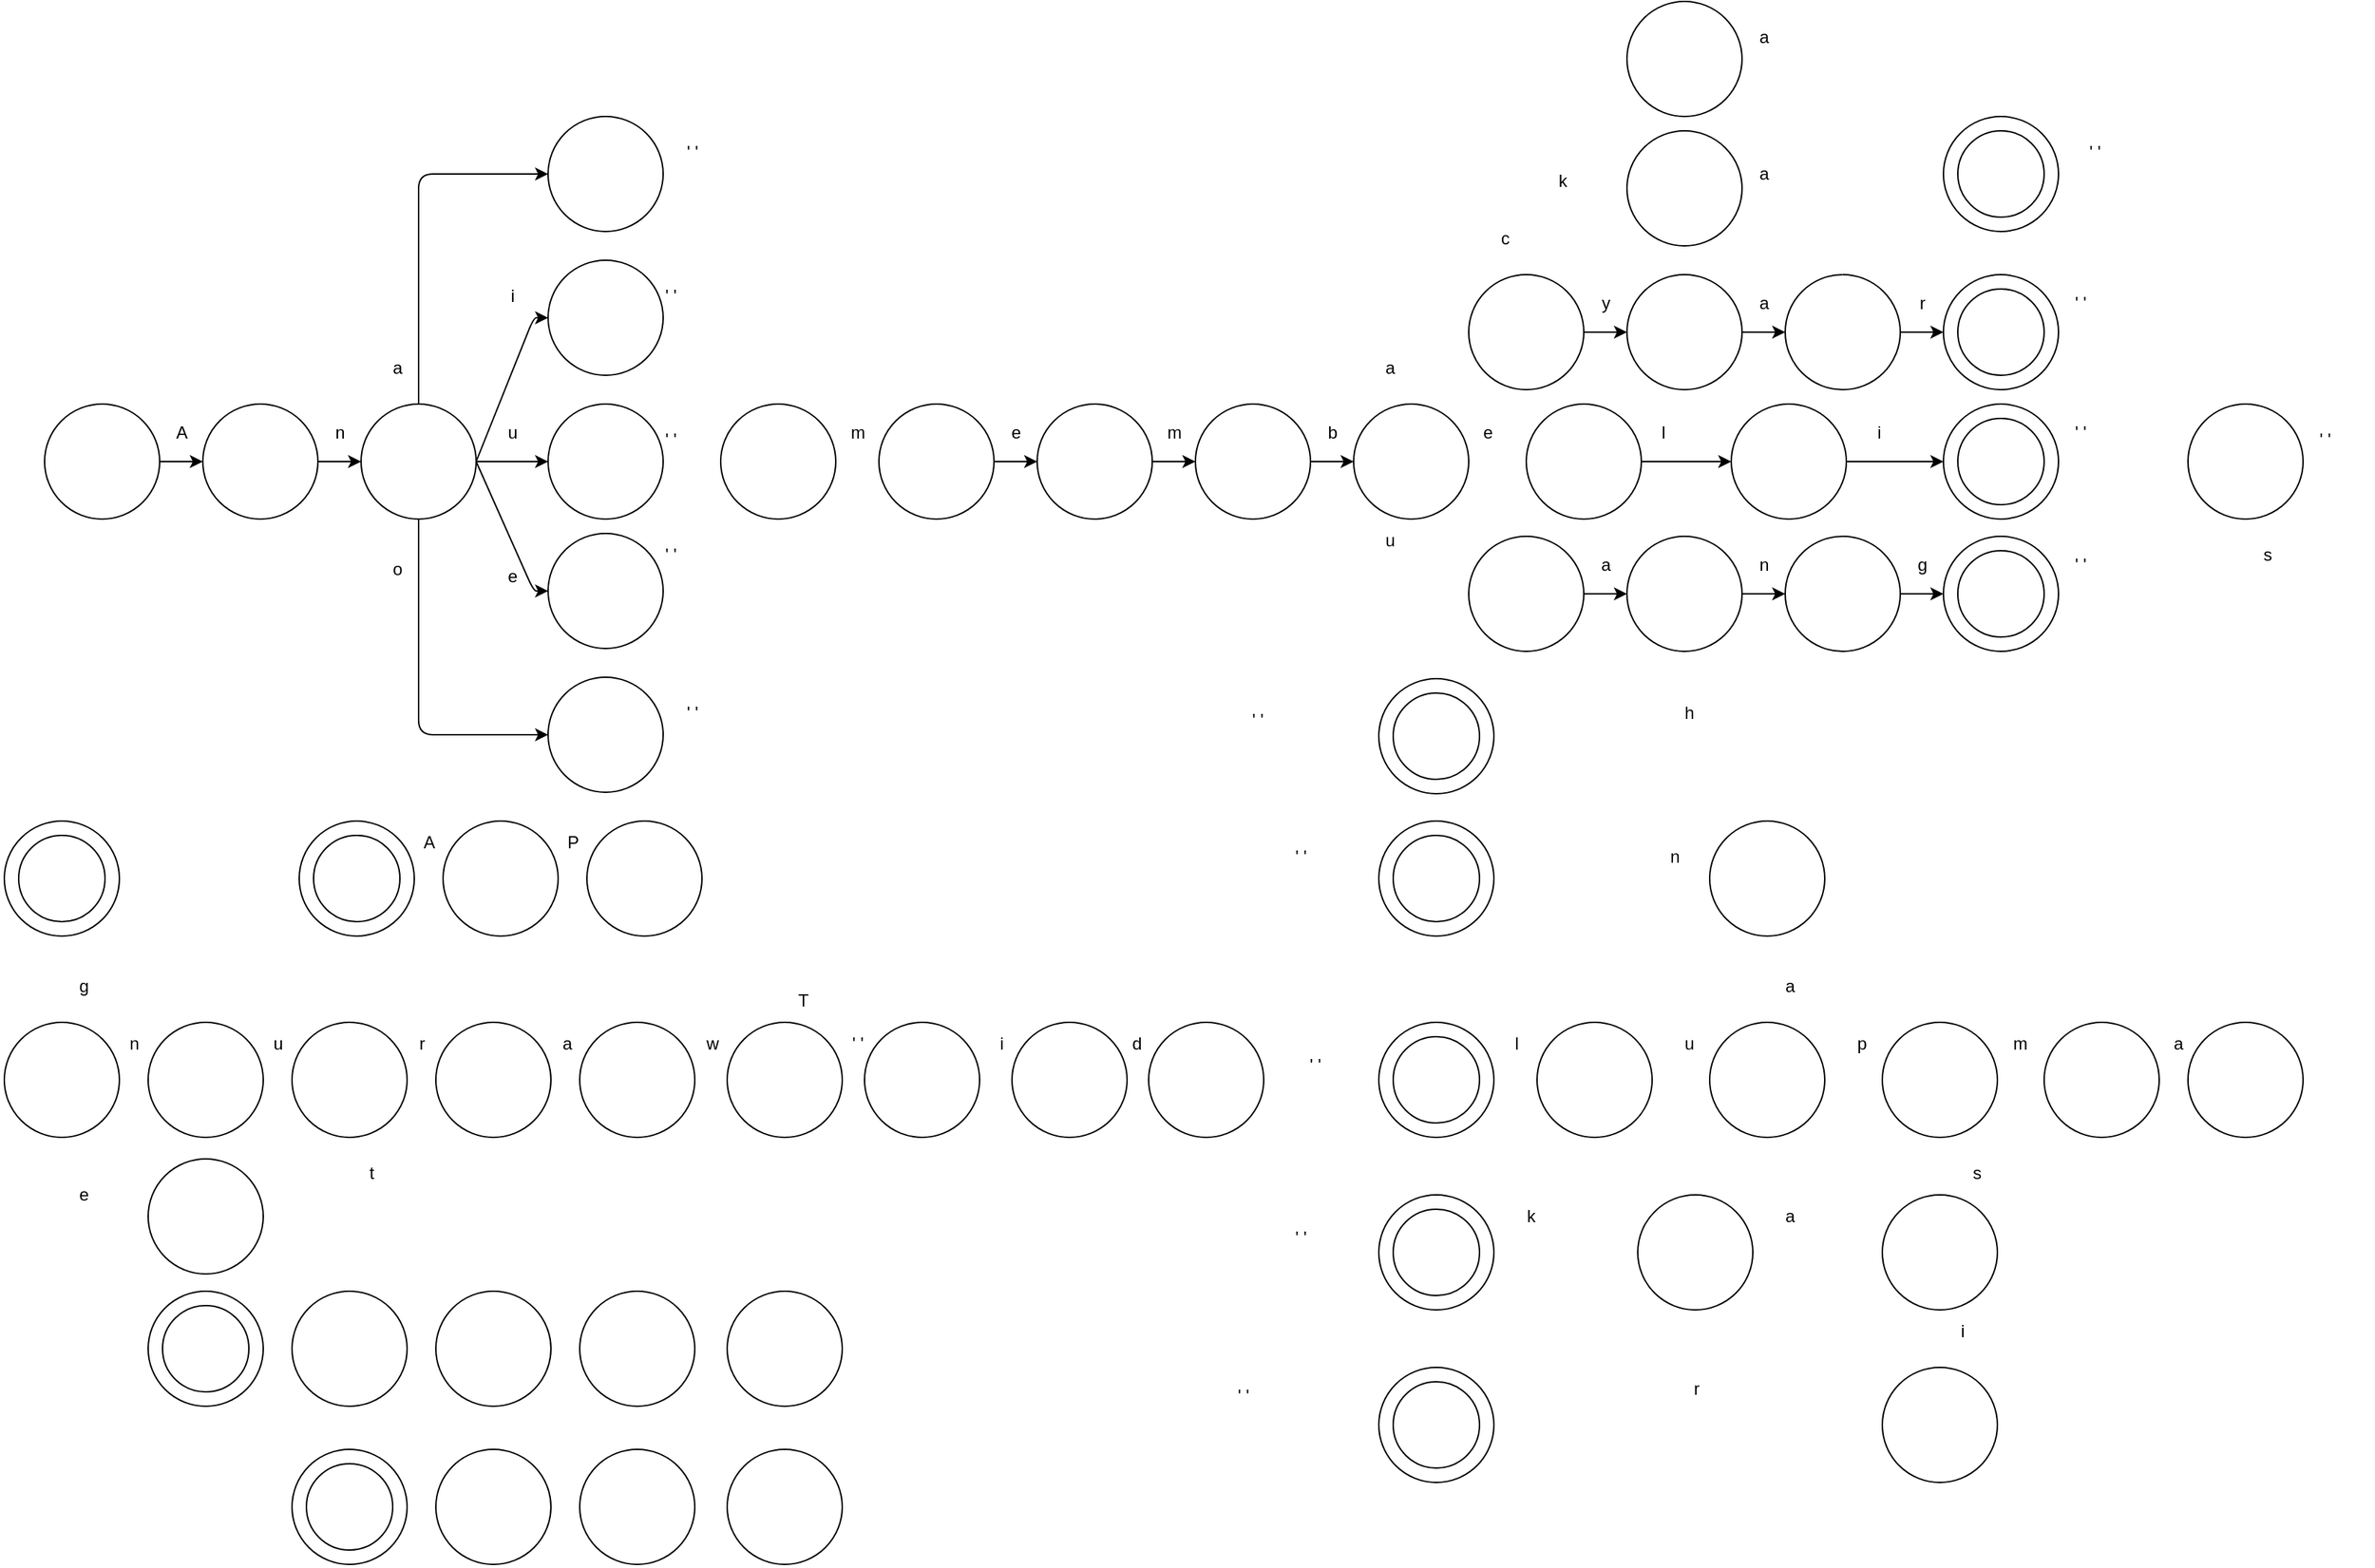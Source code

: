 <mxfile>
    <diagram id="70gw5im8ULSkcn6uKeUJ" name="Page-1">
        <mxGraphModel dx="1738" dy="1232" grid="1" gridSize="10" guides="1" tooltips="1" connect="1" arrows="1" fold="1" page="1" pageScale="1" pageWidth="850" pageHeight="1100" math="0" shadow="0">
            <root>
                <mxCell id="0"/>
                <mxCell id="1" parent="0"/>
                <mxCell id="7" style="edgeStyle=none;html=1;exitX=1;exitY=0.5;exitDx=0;exitDy=0;entryX=0;entryY=0.5;entryDx=0;entryDy=0;" parent="1" source="2" target="4" edge="1">
                    <mxGeometry relative="1" as="geometry"/>
                </mxCell>
                <mxCell id="2" value="" style="ellipse;whiteSpace=wrap;html=1;" parent="1" vertex="1">
                    <mxGeometry x="50" y="284" width="80" height="80" as="geometry"/>
                </mxCell>
                <mxCell id="8" style="edgeStyle=none;html=1;exitX=1;exitY=0.5;exitDx=0;exitDy=0;entryX=0;entryY=0.5;entryDx=0;entryDy=0;" parent="1" source="4" target="5" edge="1">
                    <mxGeometry relative="1" as="geometry"/>
                </mxCell>
                <mxCell id="4" value="" style="ellipse;whiteSpace=wrap;html=1;" parent="1" vertex="1">
                    <mxGeometry x="160" y="284" width="80" height="80" as="geometry"/>
                </mxCell>
                <mxCell id="9" style="edgeStyle=none;html=1;exitX=0.5;exitY=1;exitDx=0;exitDy=0;entryX=0;entryY=0.5;entryDx=0;entryDy=0;" parent="1" source="5" target="6" edge="1">
                    <mxGeometry relative="1" as="geometry">
                        <Array as="points">
                            <mxPoint x="310" y="514"/>
                        </Array>
                    </mxGeometry>
                </mxCell>
                <mxCell id="56" style="edgeStyle=none;html=1;exitX=1;exitY=0.5;exitDx=0;exitDy=0;entryX=0;entryY=0.5;entryDx=0;entryDy=0;" parent="1" source="5" target="50" edge="1">
                    <mxGeometry relative="1" as="geometry">
                        <Array as="points">
                            <mxPoint x="390" y="414"/>
                        </Array>
                    </mxGeometry>
                </mxCell>
                <mxCell id="60" style="edgeStyle=none;html=1;exitX=1;exitY=0.5;exitDx=0;exitDy=0;entryX=0;entryY=0.5;entryDx=0;entryDy=0;" parent="1" source="5" target="58" edge="1">
                    <mxGeometry relative="1" as="geometry"/>
                </mxCell>
                <mxCell id="61" style="edgeStyle=none;html=1;exitX=1;exitY=0.5;exitDx=0;exitDy=0;entryX=0;entryY=0.5;entryDx=0;entryDy=0;" parent="1" source="5" target="52" edge="1">
                    <mxGeometry relative="1" as="geometry">
                        <Array as="points">
                            <mxPoint x="390" y="224"/>
                        </Array>
                    </mxGeometry>
                </mxCell>
                <mxCell id="62" style="edgeStyle=none;html=1;exitX=0.5;exitY=0;exitDx=0;exitDy=0;entryX=0;entryY=0.5;entryDx=0;entryDy=0;" parent="1" source="5" target="54" edge="1">
                    <mxGeometry relative="1" as="geometry">
                        <Array as="points">
                            <mxPoint x="310" y="124"/>
                        </Array>
                    </mxGeometry>
                </mxCell>
                <mxCell id="5" value="" style="ellipse;whiteSpace=wrap;html=1;" parent="1" vertex="1">
                    <mxGeometry x="270" y="284" width="80" height="80" as="geometry"/>
                </mxCell>
                <mxCell id="78" style="edgeStyle=none;html=1;exitX=1;exitY=0.5;exitDx=0;exitDy=0;entryX=0.5;entryY=1;entryDx=0;entryDy=0;strokeColor=#FFFFFF;fillColor=#FFFFFF;" parent="1" source="6" target="71" edge="1">
                    <mxGeometry relative="1" as="geometry">
                        <Array as="points">
                            <mxPoint x="560" y="514"/>
                        </Array>
                    </mxGeometry>
                </mxCell>
                <mxCell id="6" value="" style="ellipse;whiteSpace=wrap;html=1;" parent="1" vertex="1">
                    <mxGeometry x="400" y="474" width="80" height="80" as="geometry"/>
                </mxCell>
                <mxCell id="10" value="A" style="text;html=1;align=center;verticalAlign=middle;resizable=0;points=[];autosize=1;strokeColor=none;fillColor=none;" parent="1" vertex="1">
                    <mxGeometry x="130" y="289" width="30" height="30" as="geometry"/>
                </mxCell>
                <mxCell id="11" value="n" style="text;html=1;align=center;verticalAlign=middle;resizable=0;points=[];autosize=1;strokeColor=none;fillColor=none;" parent="1" vertex="1">
                    <mxGeometry x="240" y="289" width="30" height="30" as="geometry"/>
                </mxCell>
                <mxCell id="12" value="o" style="text;html=1;align=center;verticalAlign=middle;resizable=0;points=[];autosize=1;strokeColor=none;fillColor=none;" parent="1" vertex="1">
                    <mxGeometry x="280" y="384" width="30" height="30" as="geometry"/>
                </mxCell>
                <mxCell id="77" style="edgeStyle=none;html=1;exitX=1;exitY=0.5;exitDx=0;exitDy=0;strokeColor=#FFFFFF;fillColor=#FFFFFF;entryX=0;entryY=0.5;entryDx=0;entryDy=0;" parent="1" source="50" target="71" edge="1">
                    <mxGeometry relative="1" as="geometry">
                        <mxPoint x="560" y="324" as="targetPoint"/>
                        <Array as="points">
                            <mxPoint x="510" y="414"/>
                        </Array>
                    </mxGeometry>
                </mxCell>
                <mxCell id="50" value="" style="ellipse;whiteSpace=wrap;html=1;" parent="1" vertex="1">
                    <mxGeometry x="400" y="374" width="80" height="80" as="geometry"/>
                </mxCell>
                <mxCell id="51" value="e" style="text;html=1;align=center;verticalAlign=middle;resizable=0;points=[];autosize=1;strokeColor=none;fillColor=none;" parent="1" vertex="1">
                    <mxGeometry x="360" y="389" width="30" height="30" as="geometry"/>
                </mxCell>
                <mxCell id="75" style="edgeStyle=none;html=1;exitX=1;exitY=0.5;exitDx=0;exitDy=0;entryX=0;entryY=0.5;entryDx=0;entryDy=0;strokeColor=#FFFFFF;fillColor=#FFFFFF;" parent="1" source="52" target="71" edge="1">
                    <mxGeometry relative="1" as="geometry">
                        <Array as="points">
                            <mxPoint x="500" y="224"/>
                        </Array>
                    </mxGeometry>
                </mxCell>
                <mxCell id="52" value="" style="ellipse;whiteSpace=wrap;html=1;" parent="1" vertex="1">
                    <mxGeometry x="400" y="184" width="80" height="80" as="geometry"/>
                </mxCell>
                <mxCell id="53" value="i" style="text;html=1;align=center;verticalAlign=middle;resizable=0;points=[];autosize=1;strokeColor=none;fillColor=none;" parent="1" vertex="1">
                    <mxGeometry x="360" y="194" width="30" height="30" as="geometry"/>
                </mxCell>
                <mxCell id="72" style="edgeStyle=none;html=1;exitX=1;exitY=0.5;exitDx=0;exitDy=0;strokeColor=#FFFFFF;fillColor=#f5f5f5;entryX=0.5;entryY=0;entryDx=0;entryDy=0;" parent="1" source="54" target="71" edge="1">
                    <mxGeometry relative="1" as="geometry">
                        <mxPoint x="550" y="304" as="targetPoint"/>
                        <Array as="points">
                            <mxPoint x="560" y="124"/>
                        </Array>
                    </mxGeometry>
                </mxCell>
                <mxCell id="54" value="" style="ellipse;whiteSpace=wrap;html=1;" parent="1" vertex="1">
                    <mxGeometry x="400" y="84" width="80" height="80" as="geometry"/>
                </mxCell>
                <mxCell id="55" value="a" style="text;html=1;align=center;verticalAlign=middle;resizable=0;points=[];autosize=1;strokeColor=none;fillColor=none;" parent="1" vertex="1">
                    <mxGeometry x="280" y="244" width="30" height="30" as="geometry"/>
                </mxCell>
                <mxCell id="76" style="edgeStyle=none;html=1;exitX=1;exitY=0.5;exitDx=0;exitDy=0;strokeColor=#FFFFFF;fillColor=#FFFFFF;entryX=0;entryY=0.5;entryDx=0;entryDy=0;" parent="1" source="58" target="71" edge="1">
                    <mxGeometry relative="1" as="geometry">
                        <mxPoint x="560" y="324" as="targetPoint"/>
                    </mxGeometry>
                </mxCell>
                <mxCell id="58" value="" style="ellipse;whiteSpace=wrap;html=1;" parent="1" vertex="1">
                    <mxGeometry x="400" y="284" width="80" height="80" as="geometry"/>
                </mxCell>
                <mxCell id="59" value="u" style="text;html=1;align=center;verticalAlign=middle;resizable=0;points=[];autosize=1;strokeColor=none;fillColor=none;" parent="1" vertex="1">
                    <mxGeometry x="360" y="289" width="30" height="30" as="geometry"/>
                </mxCell>
                <mxCell id="70" value="" style="edgeStyle=none;orthogonalLoop=1;jettySize=auto;html=1;shape=flexArrow;rounded=1;startSize=8;endSize=8;fillColor=#FFFFFF;strokeColor=#fffffffffff;" parent="1" edge="1">
                    <mxGeometry width="100" relative="1" as="geometry">
                        <mxPoint x="20" y="324" as="sourcePoint"/>
                        <mxPoint x="50" y="323.5" as="targetPoint"/>
                        <Array as="points"/>
                    </mxGeometry>
                </mxCell>
                <mxCell id="96" style="edgeStyle=none;html=1;exitX=1;exitY=0.5;exitDx=0;exitDy=0;entryX=0;entryY=0.5;entryDx=0;entryDy=0;strokeColor=#FFFFFF;fontColor=#FFFFFF;fillColor=#FFFFFF;" parent="1" source="71" target="88" edge="1">
                    <mxGeometry relative="1" as="geometry"/>
                </mxCell>
                <mxCell id="71" value="" style="ellipse;whiteSpace=wrap;html=1;" parent="1" vertex="1">
                    <mxGeometry x="520" y="284" width="80" height="80" as="geometry"/>
                </mxCell>
                <mxCell id="79" value="' '" style="text;html=1;align=center;verticalAlign=middle;resizable=0;points=[];autosize=1;strokeColor=none;fillColor=none;" parent="1" vertex="1">
                    <mxGeometry x="470" y="194" width="30" height="30" as="geometry"/>
                </mxCell>
                <mxCell id="81" value="' '" style="text;html=1;align=center;verticalAlign=middle;resizable=0;points=[];autosize=1;strokeColor=none;fillColor=none;" parent="1" vertex="1">
                    <mxGeometry x="485" y="94" width="30" height="30" as="geometry"/>
                </mxCell>
                <mxCell id="82" value="' '" style="text;html=1;align=center;verticalAlign=middle;resizable=0;points=[];autosize=1;strokeColor=none;fillColor=none;" parent="1" vertex="1">
                    <mxGeometry x="470" y="294" width="30" height="30" as="geometry"/>
                </mxCell>
                <mxCell id="83" value="' '" style="text;html=1;align=center;verticalAlign=middle;resizable=0;points=[];autosize=1;strokeColor=none;fillColor=none;" parent="1" vertex="1">
                    <mxGeometry x="470" y="374" width="30" height="30" as="geometry"/>
                </mxCell>
                <mxCell id="84" value="' '" style="text;html=1;align=center;verticalAlign=middle;resizable=0;points=[];autosize=1;strokeColor=none;fillColor=none;" parent="1" vertex="1">
                    <mxGeometry x="485" y="484" width="30" height="30" as="geometry"/>
                </mxCell>
                <mxCell id="87" style="edgeStyle=none;html=1;exitX=1;exitY=0.5;exitDx=0;exitDy=0;entryX=0;entryY=0.5;entryDx=0;entryDy=0;" parent="1" source="88" target="90" edge="1">
                    <mxGeometry relative="1" as="geometry"/>
                </mxCell>
                <mxCell id="88" value="" style="ellipse;whiteSpace=wrap;html=1;" parent="1" vertex="1">
                    <mxGeometry x="630" y="284" width="80" height="80" as="geometry"/>
                </mxCell>
                <mxCell id="89" style="edgeStyle=none;html=1;exitX=1;exitY=0.5;exitDx=0;exitDy=0;entryX=0;entryY=0.5;entryDx=0;entryDy=0;" parent="1" source="90" target="92" edge="1">
                    <mxGeometry relative="1" as="geometry"/>
                </mxCell>
                <mxCell id="90" value="" style="ellipse;whiteSpace=wrap;html=1;" parent="1" vertex="1">
                    <mxGeometry x="740" y="284" width="80" height="80" as="geometry"/>
                </mxCell>
                <mxCell id="91" style="edgeStyle=none;html=1;exitX=1;exitY=0.5;exitDx=0;exitDy=0;entryX=0;entryY=0.5;entryDx=0;entryDy=0;" parent="1" source="92" target="98" edge="1">
                    <mxGeometry relative="1" as="geometry">
                        <mxPoint x="1060.0" y="324" as="targetPoint"/>
                    </mxGeometry>
                </mxCell>
                <mxCell id="92" value="" style="ellipse;whiteSpace=wrap;html=1;" parent="1" vertex="1">
                    <mxGeometry x="850" y="284" width="80" height="80" as="geometry"/>
                </mxCell>
                <mxCell id="93" value="m" style="text;html=1;align=center;verticalAlign=middle;resizable=0;points=[];autosize=1;strokeColor=none;fillColor=none;" parent="1" vertex="1">
                    <mxGeometry x="600" y="289" width="30" height="30" as="geometry"/>
                </mxCell>
                <mxCell id="94" value="m" style="text;html=1;align=center;verticalAlign=middle;resizable=0;points=[];autosize=1;strokeColor=none;fillColor=none;" parent="1" vertex="1">
                    <mxGeometry x="820" y="289" width="30" height="30" as="geometry"/>
                </mxCell>
                <mxCell id="95" value="b" style="text;html=1;align=center;verticalAlign=middle;resizable=0;points=[];autosize=1;strokeColor=none;fillColor=none;" parent="1" vertex="1">
                    <mxGeometry x="930" y="289" width="30" height="30" as="geometry"/>
                </mxCell>
                <mxCell id="97" value="e" style="text;html=1;align=center;verticalAlign=middle;resizable=0;points=[];autosize=1;strokeColor=none;fillColor=none;" parent="1" vertex="1">
                    <mxGeometry x="710" y="289" width="30" height="30" as="geometry"/>
                </mxCell>
                <mxCell id="129" style="edgeStyle=none;html=1;exitX=1;exitY=0.5;exitDx=0;exitDy=0;entryX=0;entryY=0.5;entryDx=0;entryDy=0;strokeColor=#FFFFFF;fontColor=#FFFFFF;fillColor=#FFFFFF;" parent="1" source="98" target="110" edge="1">
                    <mxGeometry relative="1" as="geometry"/>
                </mxCell>
                <mxCell id="131" style="edgeStyle=none;html=1;exitX=0.5;exitY=0;exitDx=0;exitDy=0;entryX=0;entryY=0.5;entryDx=0;entryDy=0;strokeColor=#FFFFFF;fontColor=#FFFFFF;fillColor=#FFFFFF;" parent="1" source="98" target="100" edge="1">
                    <mxGeometry relative="1" as="geometry">
                        <Array as="points">
                            <mxPoint x="1000" y="234"/>
                        </Array>
                    </mxGeometry>
                </mxCell>
                <mxCell id="141" style="edgeStyle=none;html=1;exitX=0.5;exitY=1;exitDx=0;exitDy=0;entryX=0;entryY=0.5;entryDx=0;entryDy=0;strokeColor=#FFFFFF;fontColor=#FFFFFF;fillColor=#FFFFFF;" parent="1" source="98" target="120" edge="1">
                    <mxGeometry relative="1" as="geometry">
                        <Array as="points">
                            <mxPoint x="1000" y="416"/>
                        </Array>
                    </mxGeometry>
                </mxCell>
                <mxCell id="98" value="" style="ellipse;whiteSpace=wrap;html=1;" parent="1" vertex="1">
                    <mxGeometry x="960" y="284" width="80" height="80" as="geometry"/>
                </mxCell>
                <mxCell id="99" style="edgeStyle=none;html=1;exitX=1;exitY=0.5;exitDx=0;exitDy=0;entryX=0;entryY=0.5;entryDx=0;entryDy=0;" parent="1" source="100" target="102" edge="1">
                    <mxGeometry relative="1" as="geometry"/>
                </mxCell>
                <mxCell id="136" style="edgeStyle=none;html=1;exitX=0.5;exitY=0;exitDx=0;exitDy=0;entryX=0;entryY=0.5;entryDx=0;entryDy=0;strokeColor=#FFFFFF;fontColor=#FFFFFF;fillColor=#FFFFFF;" parent="1" source="100" target="135" edge="1">
                    <mxGeometry relative="1" as="geometry">
                        <Array as="points">
                            <mxPoint x="1100" y="144"/>
                        </Array>
                    </mxGeometry>
                </mxCell>
                <mxCell id="144" style="edgeStyle=none;html=1;exitX=0.5;exitY=0;exitDx=0;exitDy=0;entryX=0;entryY=0.5;entryDx=0;entryDy=0;strokeColor=#FFFFFF;fontColor=#FFFFFF;fillColor=#FFFFFF;" parent="1" source="100" target="143" edge="1">
                    <mxGeometry relative="1" as="geometry">
                        <Array as="points">
                            <mxPoint x="1080" y="44"/>
                        </Array>
                    </mxGeometry>
                </mxCell>
                <mxCell id="100" value="" style="ellipse;whiteSpace=wrap;html=1;" parent="1" vertex="1">
                    <mxGeometry x="1040" y="194" width="80" height="80" as="geometry"/>
                </mxCell>
                <mxCell id="101" style="edgeStyle=none;html=1;exitX=1;exitY=0.5;exitDx=0;exitDy=0;entryX=0;entryY=0.5;entryDx=0;entryDy=0;" parent="1" source="102" target="104" edge="1">
                    <mxGeometry relative="1" as="geometry"/>
                </mxCell>
                <mxCell id="102" value="" style="ellipse;whiteSpace=wrap;html=1;" parent="1" vertex="1">
                    <mxGeometry x="1150" y="194" width="80" height="80" as="geometry"/>
                </mxCell>
                <mxCell id="103" style="edgeStyle=none;html=1;exitX=1;exitY=0.5;exitDx=0;exitDy=0;entryX=0;entryY=0.5;entryDx=0;entryDy=0;" parent="1" source="104" target="108" edge="1">
                    <mxGeometry relative="1" as="geometry">
                        <mxPoint x="1430.0" y="234" as="targetPoint"/>
                    </mxGeometry>
                </mxCell>
                <mxCell id="104" value="" style="ellipse;whiteSpace=wrap;html=1;" parent="1" vertex="1">
                    <mxGeometry x="1260" y="194" width="80" height="80" as="geometry"/>
                </mxCell>
                <mxCell id="105" value="a" style="text;html=1;align=center;verticalAlign=middle;resizable=0;points=[];autosize=1;strokeColor=none;fillColor=none;" parent="1" vertex="1">
                    <mxGeometry x="1230" y="199" width="30" height="30" as="geometry"/>
                </mxCell>
                <mxCell id="106" value="r" style="text;html=1;align=center;verticalAlign=middle;resizable=0;points=[];autosize=1;strokeColor=none;fillColor=none;" parent="1" vertex="1">
                    <mxGeometry x="1340" y="199" width="30" height="30" as="geometry"/>
                </mxCell>
                <mxCell id="107" value="y" style="text;html=1;align=center;verticalAlign=middle;resizable=0;points=[];autosize=1;strokeColor=none;fillColor=none;" parent="1" vertex="1">
                    <mxGeometry x="1120" y="199" width="30" height="30" as="geometry"/>
                </mxCell>
                <mxCell id="151" style="edgeStyle=none;rounded=1;html=1;exitX=1;exitY=0.5;exitDx=0;exitDy=0;entryX=0;entryY=0.5;entryDx=0;entryDy=0;strokeColor=#FFFFFF;fontColor=#FFFFFF;fillColor=#FFFFFF;" parent="1" source="108" target="149" edge="1">
                    <mxGeometry relative="1" as="geometry">
                        <Array as="points">
                            <mxPoint x="1500" y="234"/>
                        </Array>
                    </mxGeometry>
                </mxCell>
                <mxCell id="108" value="" style="ellipse;whiteSpace=wrap;html=1;" parent="1" vertex="1">
                    <mxGeometry x="1370" y="194" width="80" height="80" as="geometry"/>
                </mxCell>
                <mxCell id="109" style="edgeStyle=none;html=1;exitX=1;exitY=0.5;exitDx=0;exitDy=0;entryX=0;entryY=0.5;entryDx=0;entryDy=0;" parent="1" source="110" target="112" edge="1">
                    <mxGeometry relative="1" as="geometry"/>
                </mxCell>
                <mxCell id="110" value="" style="ellipse;whiteSpace=wrap;html=1;" parent="1" vertex="1">
                    <mxGeometry x="1080" y="284" width="80" height="80" as="geometry"/>
                </mxCell>
                <mxCell id="111" style="edgeStyle=none;html=1;exitX=1;exitY=0.5;exitDx=0;exitDy=0;entryX=0;entryY=0.5;entryDx=0;entryDy=0;" parent="1" source="112" target="114" edge="1">
                    <mxGeometry relative="1" as="geometry"/>
                </mxCell>
                <mxCell id="112" value="" style="ellipse;whiteSpace=wrap;html=1;" parent="1" vertex="1">
                    <mxGeometry x="1222.5" y="284" width="80" height="80" as="geometry"/>
                </mxCell>
                <mxCell id="152" style="edgeStyle=none;rounded=0;html=1;exitX=1;exitY=0.5;exitDx=0;exitDy=0;entryX=0;entryY=0.5;entryDx=0;entryDy=0;strokeColor=#FFFFFF;fontColor=#FFFFFF;fillColor=#FFFFFF;" parent="1" source="114" target="149" edge="1">
                    <mxGeometry relative="1" as="geometry"/>
                </mxCell>
                <mxCell id="114" value="" style="ellipse;whiteSpace=wrap;html=1;" parent="1" vertex="1">
                    <mxGeometry x="1370" y="284" width="80" height="80" as="geometry"/>
                </mxCell>
                <mxCell id="115" value="i" style="text;html=1;align=center;verticalAlign=middle;resizable=0;points=[];autosize=1;strokeColor=none;fillColor=none;" parent="1" vertex="1">
                    <mxGeometry x="1310" y="289" width="30" height="30" as="geometry"/>
                </mxCell>
                <mxCell id="117" value="l" style="text;html=1;align=center;verticalAlign=middle;resizable=0;points=[];autosize=1;strokeColor=none;fillColor=none;" parent="1" vertex="1">
                    <mxGeometry x="1160" y="289" width="30" height="30" as="geometry"/>
                </mxCell>
                <mxCell id="119" style="edgeStyle=none;html=1;exitX=1;exitY=0.5;exitDx=0;exitDy=0;entryX=0;entryY=0.5;entryDx=0;entryDy=0;" parent="1" source="120" target="122" edge="1">
                    <mxGeometry relative="1" as="geometry"/>
                </mxCell>
                <mxCell id="120" value="" style="ellipse;whiteSpace=wrap;html=1;" parent="1" vertex="1">
                    <mxGeometry x="1040" y="376" width="80" height="80" as="geometry"/>
                </mxCell>
                <mxCell id="121" style="edgeStyle=none;html=1;exitX=1;exitY=0.5;exitDx=0;exitDy=0;entryX=0;entryY=0.5;entryDx=0;entryDy=0;" parent="1" source="122" target="124" edge="1">
                    <mxGeometry relative="1" as="geometry"/>
                </mxCell>
                <mxCell id="122" value="" style="ellipse;whiteSpace=wrap;html=1;" parent="1" vertex="1">
                    <mxGeometry x="1150" y="376" width="80" height="80" as="geometry"/>
                </mxCell>
                <mxCell id="123" style="edgeStyle=none;html=1;exitX=1;exitY=0.5;exitDx=0;exitDy=0;entryX=0;entryY=0.5;entryDx=0;entryDy=0;" parent="1" source="124" target="128" edge="1">
                    <mxGeometry relative="1" as="geometry">
                        <mxPoint x="1430.0" y="416" as="targetPoint"/>
                    </mxGeometry>
                </mxCell>
                <mxCell id="124" value="" style="ellipse;whiteSpace=wrap;html=1;" parent="1" vertex="1">
                    <mxGeometry x="1260" y="376" width="80" height="80" as="geometry"/>
                </mxCell>
                <mxCell id="125" value="n" style="text;html=1;align=center;verticalAlign=middle;resizable=0;points=[];autosize=1;strokeColor=none;fillColor=none;" parent="1" vertex="1">
                    <mxGeometry x="1230" y="381" width="30" height="30" as="geometry"/>
                </mxCell>
                <mxCell id="126" value="g" style="text;html=1;align=center;verticalAlign=middle;resizable=0;points=[];autosize=1;strokeColor=none;fillColor=none;" parent="1" vertex="1">
                    <mxGeometry x="1340" y="381" width="30" height="30" as="geometry"/>
                </mxCell>
                <mxCell id="127" value="a" style="text;html=1;align=center;verticalAlign=middle;resizable=0;points=[];autosize=1;strokeColor=none;fillColor=none;" parent="1" vertex="1">
                    <mxGeometry x="1120" y="381" width="30" height="30" as="geometry"/>
                </mxCell>
                <mxCell id="153" style="edgeStyle=none;rounded=1;html=1;exitX=1;exitY=0.5;exitDx=0;exitDy=0;entryX=0;entryY=0.5;entryDx=0;entryDy=0;strokeColor=#FFFFFF;fontColor=#FFFFFF;fillColor=#FFFFFF;" parent="1" source="128" target="149" edge="1">
                    <mxGeometry relative="1" as="geometry">
                        <Array as="points">
                            <mxPoint x="1500" y="416"/>
                        </Array>
                    </mxGeometry>
                </mxCell>
                <mxCell id="128" value="" style="ellipse;whiteSpace=wrap;html=1;" parent="1" vertex="1">
                    <mxGeometry x="1370" y="376" width="80" height="80" as="geometry"/>
                </mxCell>
                <mxCell id="130" value="e" style="text;html=1;align=center;verticalAlign=middle;resizable=0;points=[];autosize=1;strokeColor=none;fillColor=none;" parent="1" vertex="1">
                    <mxGeometry x="1037.5" y="289" width="30" height="30" as="geometry"/>
                </mxCell>
                <mxCell id="132" value="a" style="text;html=1;align=center;verticalAlign=middle;resizable=0;points=[];autosize=1;strokeColor=none;fillColor=none;" parent="1" vertex="1">
                    <mxGeometry x="970" y="244" width="30" height="30" as="geometry"/>
                </mxCell>
                <mxCell id="139" style="edgeStyle=none;html=1;exitX=1;exitY=0.5;exitDx=0;exitDy=0;entryX=0.5;entryY=0;entryDx=0;entryDy=0;strokeColor=#FFFFFF;fontColor=#FFFFFF;fillColor=#FFFFFF;" parent="1" source="135" target="104" edge="1">
                    <mxGeometry relative="1" as="geometry">
                        <Array as="points">
                            <mxPoint x="1280" y="144"/>
                        </Array>
                    </mxGeometry>
                </mxCell>
                <mxCell id="135" value="" style="ellipse;whiteSpace=wrap;html=1;" parent="1" vertex="1">
                    <mxGeometry x="1150" y="94" width="80" height="80" as="geometry"/>
                </mxCell>
                <mxCell id="137" value="k" style="text;html=1;align=center;verticalAlign=middle;resizable=0;points=[];autosize=1;strokeColor=none;fillColor=none;" parent="1" vertex="1">
                    <mxGeometry x="1090" y="114" width="30" height="30" as="geometry"/>
                </mxCell>
                <mxCell id="140" value="a" style="text;html=1;align=center;verticalAlign=middle;resizable=0;points=[];autosize=1;strokeColor=none;fillColor=none;" parent="1" vertex="1">
                    <mxGeometry x="1230" y="109" width="30" height="30" as="geometry"/>
                </mxCell>
                <mxCell id="142" value="u" style="text;html=1;align=center;verticalAlign=middle;resizable=0;points=[];autosize=1;strokeColor=none;fillColor=none;" parent="1" vertex="1">
                    <mxGeometry x="970" y="364" width="30" height="30" as="geometry"/>
                </mxCell>
                <mxCell id="146" style="edgeStyle=none;html=1;exitX=1;exitY=0.5;exitDx=0;exitDy=0;entryX=0;entryY=0.5;entryDx=0;entryDy=0;strokeColor=#FFFFFF;fontColor=#FFFFFF;fillColor=#FFFFFF;" parent="1" source="143" target="145" edge="1">
                    <mxGeometry relative="1" as="geometry">
                        <Array as="points">
                            <mxPoint x="1320" y="44"/>
                        </Array>
                    </mxGeometry>
                </mxCell>
                <mxCell id="143" value="" style="ellipse;whiteSpace=wrap;html=1;" parent="1" vertex="1">
                    <mxGeometry x="1150" y="4" width="80" height="80" as="geometry"/>
                </mxCell>
                <mxCell id="150" style="rounded=1;html=1;exitX=1;exitY=0.5;exitDx=0;exitDy=0;entryX=0.5;entryY=0;entryDx=0;entryDy=0;strokeColor=#FFFFFF;fontColor=#FFFFFF;fillColor=#FFFFFF;" parent="1" source="145" target="149" edge="1">
                    <mxGeometry relative="1" as="geometry">
                        <Array as="points">
                            <mxPoint x="1580" y="124"/>
                        </Array>
                    </mxGeometry>
                </mxCell>
                <mxCell id="145" value="" style="ellipse;whiteSpace=wrap;html=1;" parent="1" vertex="1">
                    <mxGeometry x="1370" y="84" width="80" height="80" as="geometry"/>
                </mxCell>
                <mxCell id="147" value="c" style="text;html=1;align=center;verticalAlign=middle;resizable=0;points=[];autosize=1;strokeColor=none;fillColor=none;" parent="1" vertex="1">
                    <mxGeometry x="1050" y="154" width="30" height="30" as="geometry"/>
                </mxCell>
                <mxCell id="148" value="a" style="text;html=1;align=center;verticalAlign=middle;resizable=0;points=[];autosize=1;strokeColor=none;fillColor=none;" parent="1" vertex="1">
                    <mxGeometry x="1230" y="14" width="30" height="30" as="geometry"/>
                </mxCell>
                <mxCell id="159" style="edgeStyle=none;rounded=1;html=1;exitX=0.5;exitY=1;exitDx=0;exitDy=0;entryX=0.5;entryY=0;entryDx=0;entryDy=0;strokeColor=#FFFFFF;fontColor=#FFFFFF;fillColor=#FFFFFF;" parent="1" source="149" target="158" edge="1">
                    <mxGeometry relative="1" as="geometry"/>
                </mxCell>
                <mxCell id="295" style="edgeStyle=none;rounded=1;html=1;exitX=1;exitY=0.5;exitDx=0;exitDy=0;entryX=0.5;entryY=1;entryDx=0;entryDy=0;strokeColor=#FFFFFF;fontColor=#FFFFFF;fillColor=#FFFFFF;" parent="1" source="149" target="206" edge="1">
                    <mxGeometry relative="1" as="geometry">
                        <Array as="points">
                            <mxPoint x="1660" y="324"/>
                            <mxPoint x="1660" y="1084"/>
                            <mxPoint x="858" y="1084"/>
                        </Array>
                    </mxGeometry>
                </mxCell>
                <mxCell id="149" value="" style="ellipse;whiteSpace=wrap;html=1;fontColor=#FFFFFF;" parent="1" vertex="1">
                    <mxGeometry x="1540" y="284" width="80" height="80" as="geometry"/>
                </mxCell>
                <mxCell id="154" value="' '" style="text;html=1;align=center;verticalAlign=middle;resizable=0;points=[];autosize=1;strokeColor=none;fillColor=none;" parent="1" vertex="1">
                    <mxGeometry x="1460" y="94" width="30" height="30" as="geometry"/>
                </mxCell>
                <mxCell id="155" value="' '" style="text;html=1;align=center;verticalAlign=middle;resizable=0;points=[];autosize=1;strokeColor=none;fillColor=none;" parent="1" vertex="1">
                    <mxGeometry x="1450" y="199" width="30" height="30" as="geometry"/>
                </mxCell>
                <mxCell id="156" value="' '" style="text;html=1;align=center;verticalAlign=middle;resizable=0;points=[];autosize=1;strokeColor=none;fillColor=none;" parent="1" vertex="1">
                    <mxGeometry x="1450" y="289" width="30" height="30" as="geometry"/>
                </mxCell>
                <mxCell id="157" value="' '" style="text;html=1;align=center;verticalAlign=middle;resizable=0;points=[];autosize=1;strokeColor=none;fillColor=none;" parent="1" vertex="1">
                    <mxGeometry x="1450" y="381" width="30" height="30" as="geometry"/>
                </mxCell>
                <mxCell id="162" style="edgeStyle=none;rounded=1;html=1;exitX=0;exitY=0.5;exitDx=0;exitDy=0;entryX=1;entryY=0.5;entryDx=0;entryDy=0;strokeColor=#FFFFFF;fontColor=#FFFFFF;fillColor=#FFFFFF;" parent="1" source="158" target="160" edge="1">
                    <mxGeometry relative="1" as="geometry"/>
                </mxCell>
                <mxCell id="158" value="" style="ellipse;whiteSpace=wrap;html=1;fontColor=#FFFFFF;" parent="1" vertex="1">
                    <mxGeometry x="1540" y="714" width="80" height="80" as="geometry"/>
                </mxCell>
                <mxCell id="163" style="edgeStyle=none;rounded=1;html=1;exitX=0;exitY=0.5;exitDx=0;exitDy=0;entryX=1;entryY=0.5;entryDx=0;entryDy=0;strokeColor=#FFFFFF;fontColor=#FFFFFF;fillColor=#FFFFFF;" parent="1" source="160" target="161" edge="1">
                    <mxGeometry relative="1" as="geometry">
                        <Array as="points"/>
                    </mxGeometry>
                </mxCell>
                <mxCell id="160" value="" style="ellipse;whiteSpace=wrap;html=1;fontColor=#FFFFFF;" parent="1" vertex="1">
                    <mxGeometry x="1440" y="714" width="80" height="80" as="geometry"/>
                </mxCell>
                <mxCell id="169" style="edgeStyle=none;rounded=1;html=1;exitX=0;exitY=0.5;exitDx=0;exitDy=0;entryX=1;entryY=0.5;entryDx=0;entryDy=0;strokeColor=#FFFFFF;fontColor=#FFFFFF;fillColor=#FFFFFF;" parent="1" source="161" target="168" edge="1">
                    <mxGeometry relative="1" as="geometry"/>
                </mxCell>
                <mxCell id="188" style="edgeStyle=none;rounded=1;html=1;exitX=0.5;exitY=1;exitDx=0;exitDy=0;entryX=0.5;entryY=0;entryDx=0;entryDy=0;strokeColor=#FFFFFF;fontColor=#FFFFFF;fillColor=#FFFFFF;" parent="1" source="161" target="167" edge="1">
                    <mxGeometry relative="1" as="geometry"/>
                </mxCell>
                <mxCell id="161" value="" style="ellipse;whiteSpace=wrap;html=1;fontColor=#FFFFFF;" parent="1" vertex="1">
                    <mxGeometry x="1327.5" y="714" width="80" height="80" as="geometry"/>
                </mxCell>
                <mxCell id="164" value="s" style="text;html=1;align=center;verticalAlign=middle;resizable=0;points=[];autosize=1;strokeColor=none;fillColor=none;" parent="1" vertex="1">
                    <mxGeometry x="1580" y="374" width="30" height="30" as="geometry"/>
                </mxCell>
                <mxCell id="165" value="a" style="text;html=1;align=center;verticalAlign=middle;resizable=0;points=[];autosize=1;strokeColor=none;fillColor=none;" parent="1" vertex="1">
                    <mxGeometry x="1517.5" y="714" width="30" height="30" as="geometry"/>
                </mxCell>
                <mxCell id="166" value="m" style="text;html=1;align=center;verticalAlign=middle;resizable=0;points=[];autosize=1;strokeColor=none;fillColor=none;" parent="1" vertex="1">
                    <mxGeometry x="1407.5" y="714" width="30" height="30" as="geometry"/>
                </mxCell>
                <mxCell id="192" style="edgeStyle=none;rounded=1;html=1;exitX=0;exitY=0.5;exitDx=0;exitDy=0;entryX=1;entryY=0.5;entryDx=0;entryDy=0;strokeColor=#FFFFFF;fontColor=#FFFFFF;fillColor=#FFFFFF;" parent="1" source="167" target="190" edge="1">
                    <mxGeometry relative="1" as="geometry">
                        <mxPoint x="1217.5" y="874" as="sourcePoint"/>
                    </mxGeometry>
                </mxCell>
                <mxCell id="201" style="edgeStyle=none;rounded=1;html=1;exitX=0.5;exitY=1;exitDx=0;exitDy=0;entryX=0.5;entryY=0;entryDx=0;entryDy=0;strokeColor=#FFFFFF;fontColor=#FFFFFF;fillColor=#FFFFFF;" parent="1" source="167" target="200" edge="1">
                    <mxGeometry relative="1" as="geometry"/>
                </mxCell>
                <mxCell id="167" value="" style="ellipse;whiteSpace=wrap;html=1;fontColor=#FFFFFF;" parent="1" vertex="1">
                    <mxGeometry x="1327.5" y="834" width="80" height="80" as="geometry"/>
                </mxCell>
                <mxCell id="177" style="edgeStyle=none;rounded=1;html=1;exitX=0.5;exitY=0;exitDx=0;exitDy=0;entryX=0.5;entryY=1;entryDx=0;entryDy=0;strokeColor=#FFFFFF;fontColor=#FFFFFF;fillColor=#FFFFFF;" parent="1" source="168" target="176" edge="1">
                    <mxGeometry relative="1" as="geometry"/>
                </mxCell>
                <mxCell id="179" style="edgeStyle=none;rounded=1;html=1;exitX=0;exitY=0.5;exitDx=0;exitDy=0;entryX=1;entryY=0.5;entryDx=0;entryDy=0;strokeColor=#FFFFFF;fontColor=#FFFFFF;fillColor=#FFFFFF;" parent="1" source="168" target="178" edge="1">
                    <mxGeometry relative="1" as="geometry"/>
                </mxCell>
                <mxCell id="168" value="" style="ellipse;whiteSpace=wrap;html=1;fontColor=#FFFFFF;" parent="1" vertex="1">
                    <mxGeometry x="1207.5" y="714" width="80" height="80" as="geometry"/>
                </mxCell>
                <mxCell id="171" value="p" style="text;html=1;align=center;verticalAlign=middle;resizable=0;points=[];autosize=1;strokeColor=none;fillColor=none;" parent="1" vertex="1">
                    <mxGeometry x="1297.5" y="714" width="30" height="30" as="geometry"/>
                </mxCell>
                <mxCell id="182" style="edgeStyle=none;rounded=1;html=1;exitX=0;exitY=0.5;exitDx=0;exitDy=0;entryX=1;entryY=0.5;entryDx=0;entryDy=0;strokeColor=#FFFFFF;fontColor=#FFFFFF;fillColor=#FFFFFF;" parent="1" source="176" edge="1">
                    <mxGeometry relative="1" as="geometry">
                        <mxPoint x="1057.5" y="519" as="targetPoint"/>
                        <Array as="points">
                            <mxPoint x="1207.5" y="519"/>
                        </Array>
                    </mxGeometry>
                </mxCell>
                <mxCell id="186" style="edgeStyle=none;rounded=1;html=1;exitX=0;exitY=0.5;exitDx=0;exitDy=0;entryX=1;entryY=0.5;entryDx=0;entryDy=0;strokeColor=#FFFFFF;fontColor=#FFFFFF;fillColor=#FFFFFF;" parent="1" source="176" target="185" edge="1">
                    <mxGeometry relative="1" as="geometry"/>
                </mxCell>
                <mxCell id="176" value="" style="ellipse;whiteSpace=wrap;html=1;fontColor=#FFFFFF;" parent="1" vertex="1">
                    <mxGeometry x="1207.5" y="574" width="80" height="80" as="geometry"/>
                </mxCell>
                <mxCell id="196" style="edgeStyle=none;rounded=1;html=1;exitX=0;exitY=0.5;exitDx=0;exitDy=0;entryX=1;entryY=0.5;entryDx=0;entryDy=0;strokeColor=#FFFFFF;fontColor=#FFFFFF;fillColor=#FFFFFF;" parent="1" source="178" target="195" edge="1">
                    <mxGeometry relative="1" as="geometry"/>
                </mxCell>
                <mxCell id="178" value="" style="ellipse;whiteSpace=wrap;html=1;fontColor=#FFFFFF;" parent="1" vertex="1">
                    <mxGeometry x="1087.5" y="714" width="80" height="80" as="geometry"/>
                </mxCell>
                <mxCell id="180" value="a" style="text;html=1;align=center;verticalAlign=middle;resizable=0;points=[];autosize=1;strokeColor=none;fillColor=none;" parent="1" vertex="1">
                    <mxGeometry x="1247.5" y="674" width="30" height="30" as="geometry"/>
                </mxCell>
                <mxCell id="207" style="edgeStyle=none;rounded=1;html=1;exitX=0;exitY=0.5;exitDx=0;exitDy=0;entryX=0.5;entryY=0;entryDx=0;entryDy=0;strokeColor=#FFFFFF;fontColor=#FFFFFF;fillColor=#FFFFFF;" parent="1" target="206" edge="1">
                    <mxGeometry relative="1" as="geometry">
                        <mxPoint x="977.5" y="519" as="sourcePoint"/>
                        <Array as="points">
                            <mxPoint x="857.5" y="519"/>
                        </Array>
                    </mxGeometry>
                </mxCell>
                <mxCell id="181" value="" style="ellipse;whiteSpace=wrap;html=1;fontColor=#FFFFFF;" parent="1" vertex="1">
                    <mxGeometry x="977.5" y="475" width="80" height="80" as="geometry"/>
                </mxCell>
                <mxCell id="183" value="h" style="text;html=1;align=center;verticalAlign=middle;resizable=0;points=[];autosize=1;strokeColor=none;fillColor=none;" parent="1" vertex="1">
                    <mxGeometry x="1177.5" y="484" width="30" height="30" as="geometry"/>
                </mxCell>
                <mxCell id="208" style="edgeStyle=none;rounded=1;html=1;exitX=0;exitY=0.5;exitDx=0;exitDy=0;strokeColor=#FFFFFF;fontColor=#FFFFFF;fillColor=#FFFFFF;entryX=0.5;entryY=0;entryDx=0;entryDy=0;" parent="1" source="185" target="206" edge="1">
                    <mxGeometry relative="1" as="geometry">
                        <mxPoint x="857.5" y="719" as="targetPoint"/>
                        <Array as="points">
                            <mxPoint x="907.5" y="614"/>
                        </Array>
                    </mxGeometry>
                </mxCell>
                <mxCell id="185" value="" style="ellipse;whiteSpace=wrap;html=1;fontColor=#FFFFFF;" parent="1" vertex="1">
                    <mxGeometry x="977.5" y="574" width="80" height="80" as="geometry"/>
                </mxCell>
                <mxCell id="187" value="n" style="text;html=1;align=center;verticalAlign=middle;resizable=0;points=[];autosize=1;strokeColor=none;fillColor=none;" parent="1" vertex="1">
                    <mxGeometry x="1167.5" y="584" width="30" height="30" as="geometry"/>
                </mxCell>
                <mxCell id="189" value="s" style="text;html=1;align=center;verticalAlign=middle;resizable=0;points=[];autosize=1;strokeColor=none;fillColor=none;" parent="1" vertex="1">
                    <mxGeometry x="1377.5" y="804" width="30" height="30" as="geometry"/>
                </mxCell>
                <mxCell id="193" style="edgeStyle=none;rounded=1;html=1;exitX=0;exitY=0.5;exitDx=0;exitDy=0;entryX=1;entryY=0.5;entryDx=0;entryDy=0;strokeColor=#FFFFFF;fontColor=#FFFFFF;fillColor=#FFFFFF;" parent="1" source="190" target="191" edge="1">
                    <mxGeometry relative="1" as="geometry"/>
                </mxCell>
                <mxCell id="190" value="" style="ellipse;whiteSpace=wrap;html=1;fontColor=#FFFFFF;" parent="1" vertex="1">
                    <mxGeometry x="1157.5" y="834" width="80" height="80" as="geometry"/>
                </mxCell>
                <mxCell id="210" style="edgeStyle=none;rounded=1;html=1;exitX=0;exitY=0.5;exitDx=0;exitDy=0;entryX=0.5;entryY=1;entryDx=0;entryDy=0;strokeColor=#FFFFFF;fontColor=#FFFFFF;fillColor=#FFFFFF;" parent="1" source="191" target="206" edge="1">
                    <mxGeometry relative="1" as="geometry">
                        <Array as="points">
                            <mxPoint x="907.5" y="874"/>
                        </Array>
                    </mxGeometry>
                </mxCell>
                <mxCell id="191" value="" style="ellipse;whiteSpace=wrap;html=1;fontColor=#FFFFFF;" parent="1" vertex="1">
                    <mxGeometry x="977.5" y="834" width="80" height="80" as="geometry"/>
                </mxCell>
                <mxCell id="194" value="u" style="text;html=1;align=center;verticalAlign=middle;resizable=0;points=[];autosize=1;strokeColor=none;fillColor=none;" parent="1" vertex="1">
                    <mxGeometry x="1177.5" y="714" width="30" height="30" as="geometry"/>
                </mxCell>
                <mxCell id="209" style="edgeStyle=none;rounded=1;html=1;exitX=0;exitY=0.5;exitDx=0;exitDy=0;entryX=1;entryY=0.5;entryDx=0;entryDy=0;strokeColor=#FFFFFF;fontColor=#FFFFFF;fillColor=#FFFFFF;" parent="1" source="195" target="206" edge="1">
                    <mxGeometry relative="1" as="geometry"/>
                </mxCell>
                <mxCell id="195" value="" style="ellipse;whiteSpace=wrap;html=1;fontColor=#FFFFFF;" parent="1" vertex="1">
                    <mxGeometry x="977.5" y="714" width="80" height="80" as="geometry"/>
                </mxCell>
                <mxCell id="197" value="l" style="text;html=1;align=center;verticalAlign=middle;resizable=0;points=[];autosize=1;strokeColor=none;fillColor=none;" parent="1" vertex="1">
                    <mxGeometry x="1057.5" y="714" width="30" height="30" as="geometry"/>
                </mxCell>
                <mxCell id="198" value="a&lt;span style=&quot;color: rgba(0, 0, 0, 0); font-family: monospace; font-size: 0px; text-align: start;&quot;&gt;%3CmxGraphModel%3E%3Croot%3E%3CmxCell%20id%3D%220%22%2F%3E%3CmxCell%20id%3D%221%22%20parent%3D%220%22%2F%3E%3CmxCell%20id%3D%222%22%20value%3D%22s%22%20style%3D%22text%3Bhtml%3D1%3Balign%3Dcenter%3BverticalAlign%3Dmiddle%3Bresizable%3D0%3Bpoints%3D%5B%5D%3Bautosize%3D1%3BstrokeColor%3Dnone%3BfillColor%3Dnone%3B%22%20vertex%3D%221%22%20parent%3D%221%22%3E%3CmxGeometry%20x%3D%221390%22%20y%3D%22770%22%20width%3D%2230%22%20height%3D%2230%22%20as%3D%22geometry%22%2F%3E%3C%2FmxCell%3E%3C%2Froot%3E%3C%2FmxGraphModel%3E&lt;/span&gt;" style="text;html=1;align=center;verticalAlign=middle;resizable=0;points=[];autosize=1;strokeColor=none;fillColor=none;" parent="1" vertex="1">
                    <mxGeometry x="1247.5" y="834" width="30" height="30" as="geometry"/>
                </mxCell>
                <mxCell id="199" value="k" style="text;html=1;align=center;verticalAlign=middle;resizable=0;points=[];autosize=1;strokeColor=none;fillColor=none;" parent="1" vertex="1">
                    <mxGeometry x="1067.5" y="834" width="30" height="30" as="geometry"/>
                </mxCell>
                <mxCell id="203" style="edgeStyle=none;rounded=1;html=1;exitX=0;exitY=0.5;exitDx=0;exitDy=0;entryX=1;entryY=0.5;entryDx=0;entryDy=0;strokeColor=#FFFFFF;fontColor=#FFFFFF;fillColor=#FFFFFF;" parent="1" source="200" target="202" edge="1">
                    <mxGeometry relative="1" as="geometry"/>
                </mxCell>
                <mxCell id="200" value="" style="ellipse;whiteSpace=wrap;html=1;fontColor=#FFFFFF;" parent="1" vertex="1">
                    <mxGeometry x="1327.5" y="954" width="80" height="80" as="geometry"/>
                </mxCell>
                <mxCell id="211" style="edgeStyle=none;rounded=1;html=1;exitX=0;exitY=0.5;exitDx=0;exitDy=0;strokeColor=#FFFFFF;fontColor=#FFFFFF;fillColor=#FFFFFF;entryX=0.5;entryY=1;entryDx=0;entryDy=0;" parent="1" source="202" target="206" edge="1">
                    <mxGeometry relative="1" as="geometry">
                        <mxPoint x="857.5" y="789" as="targetPoint"/>
                        <Array as="points">
                            <mxPoint x="857.5" y="994"/>
                        </Array>
                    </mxGeometry>
                </mxCell>
                <mxCell id="202" value="" style="ellipse;whiteSpace=wrap;html=1;fontColor=#FFFFFF;" parent="1" vertex="1">
                    <mxGeometry x="977.5" y="954" width="80" height="80" as="geometry"/>
                </mxCell>
                <mxCell id="204" value="i" style="text;html=1;align=center;verticalAlign=middle;resizable=0;points=[];autosize=1;strokeColor=none;fillColor=none;" parent="1" vertex="1">
                    <mxGeometry x="1367.5" y="914" width="30" height="30" as="geometry"/>
                </mxCell>
                <mxCell id="205" value="r" style="text;html=1;align=center;verticalAlign=middle;resizable=0;points=[];autosize=1;strokeColor=none;fillColor=none;" parent="1" vertex="1">
                    <mxGeometry x="1182.5" y="954" width="30" height="30" as="geometry"/>
                </mxCell>
                <mxCell id="218" style="edgeStyle=none;rounded=1;html=1;exitX=0;exitY=0.5;exitDx=0;exitDy=0;entryX=1;entryY=0.5;entryDx=0;entryDy=0;strokeColor=#FFFFFF;fontColor=#FFFFFF;fillColor=#FFFFFF;" parent="1" source="206" target="217" edge="1">
                    <mxGeometry relative="1" as="geometry"/>
                </mxCell>
                <mxCell id="206" value="" style="ellipse;whiteSpace=wrap;html=1;fontColor=#FFFFFF;" parent="1" vertex="1">
                    <mxGeometry x="817.5" y="714" width="80" height="80" as="geometry"/>
                </mxCell>
                <mxCell id="212" value="' '" style="text;html=1;align=center;verticalAlign=middle;resizable=0;points=[];autosize=1;strokeColor=none;fillColor=none;" parent="1" vertex="1">
                    <mxGeometry x="877.5" y="489" width="30" height="30" as="geometry"/>
                </mxCell>
                <mxCell id="213" value="' '" style="text;html=1;align=center;verticalAlign=middle;resizable=0;points=[];autosize=1;strokeColor=none;fillColor=none;" parent="1" vertex="1">
                    <mxGeometry x="907.5" y="584" width="30" height="30" as="geometry"/>
                </mxCell>
                <mxCell id="214" value="' '" style="text;html=1;align=center;verticalAlign=middle;resizable=0;points=[];autosize=1;strokeColor=none;fillColor=none;" parent="1" vertex="1">
                    <mxGeometry x="917.5" y="729" width="30" height="30" as="geometry"/>
                </mxCell>
                <mxCell id="215" value="' '" style="text;html=1;align=center;verticalAlign=middle;resizable=0;points=[];autosize=1;strokeColor=none;fillColor=none;" parent="1" vertex="1">
                    <mxGeometry x="907.5" y="849" width="30" height="30" as="geometry"/>
                </mxCell>
                <mxCell id="216" value="' '" style="text;html=1;align=center;verticalAlign=middle;resizable=0;points=[];autosize=1;strokeColor=none;fillColor=none;" parent="1" vertex="1">
                    <mxGeometry x="867.5" y="959" width="30" height="30" as="geometry"/>
                </mxCell>
                <mxCell id="222" style="edgeStyle=none;rounded=1;html=1;exitX=0;exitY=0.5;exitDx=0;exitDy=0;entryX=1;entryY=0.5;entryDx=0;entryDy=0;strokeColor=#FFFFFF;fontColor=#FFFFFF;fillColor=#FFFFFF;" parent="1" source="217" target="219" edge="1">
                    <mxGeometry relative="1" as="geometry"/>
                </mxCell>
                <mxCell id="217" value="" style="ellipse;whiteSpace=wrap;html=1;fontColor=#FFFFFF;" parent="1" vertex="1">
                    <mxGeometry x="722.5" y="714" width="80" height="80" as="geometry"/>
                </mxCell>
                <mxCell id="223" style="edgeStyle=none;rounded=1;html=1;exitX=0;exitY=0.5;exitDx=0;exitDy=0;entryX=1;entryY=0.5;entryDx=0;entryDy=0;strokeColor=#FFFFFF;fontColor=#FFFFFF;fillColor=#FFFFFF;" parent="1" target="220" edge="1">
                    <mxGeometry relative="1" as="geometry">
                        <mxPoint x="652" y="754" as="sourcePoint"/>
                    </mxGeometry>
                </mxCell>
                <mxCell id="219" value="" style="ellipse;whiteSpace=wrap;html=1;fontColor=#FFFFFF;" parent="1" vertex="1">
                    <mxGeometry x="620" y="714" width="80" height="80" as="geometry"/>
                </mxCell>
                <mxCell id="228" style="edgeStyle=none;rounded=1;html=1;exitX=0.5;exitY=0;exitDx=0;exitDy=0;entryX=1;entryY=0.5;entryDx=0;entryDy=0;strokeColor=#FFFFFF;fontColor=#FFFFFF;fillColor=#FFFFFF;" parent="1" source="220" target="226" edge="1">
                    <mxGeometry relative="1" as="geometry">
                        <Array as="points">
                            <mxPoint x="564.5" y="614"/>
                        </Array>
                    </mxGeometry>
                </mxCell>
                <mxCell id="231" style="edgeStyle=none;rounded=1;html=1;exitX=0;exitY=0.5;exitDx=0;exitDy=0;entryX=1;entryY=0.5;entryDx=0;entryDy=0;strokeColor=#FFFFFF;fontColor=#FFFFFF;fillColor=#FFFFFF;" parent="1" source="220" target="230" edge="1">
                    <mxGeometry relative="1" as="geometry"/>
                </mxCell>
                <mxCell id="263" style="edgeStyle=none;rounded=1;html=1;exitX=0.5;exitY=1;exitDx=0;exitDy=0;strokeColor=#FFFFFF;fontColor=#FFFFFF;fillColor=#FFFFFF;" parent="1" source="220" target="262" edge="1">
                    <mxGeometry relative="1" as="geometry"/>
                </mxCell>
                <mxCell id="220" value="" style="ellipse;whiteSpace=wrap;html=1;fontColor=#FFFFFF;" parent="1" vertex="1">
                    <mxGeometry x="524.5" y="714" width="80" height="80" as="geometry"/>
                </mxCell>
                <mxCell id="221" value="d" style="text;html=1;align=center;verticalAlign=middle;resizable=0;points=[];autosize=1;strokeColor=none;fillColor=none;" parent="1" vertex="1">
                    <mxGeometry x="793.5" y="714" width="30" height="30" as="geometry"/>
                </mxCell>
                <mxCell id="224" value="i" style="text;html=1;align=center;verticalAlign=middle;resizable=0;points=[];autosize=1;strokeColor=none;fillColor=none;" parent="1" vertex="1">
                    <mxGeometry x="700" y="714" width="30" height="30" as="geometry"/>
                </mxCell>
                <mxCell id="225" value="' '" style="text;html=1;align=center;verticalAlign=middle;resizable=0;points=[];autosize=1;strokeColor=none;fillColor=none;" parent="1" vertex="1">
                    <mxGeometry x="600" y="714" width="30" height="30" as="geometry"/>
                </mxCell>
                <mxCell id="251" style="edgeStyle=none;rounded=1;html=1;exitX=0;exitY=0.5;exitDx=0;exitDy=0;entryX=1;entryY=0.5;entryDx=0;entryDy=0;strokeColor=#FFFFFF;fontColor=#FFFFFF;fillColor=#FFFFFF;" parent="1" source="226" target="249" edge="1">
                    <mxGeometry relative="1" as="geometry"/>
                </mxCell>
                <mxCell id="226" value="" style="ellipse;whiteSpace=wrap;html=1;fontColor=#FFFFFF;" parent="1" vertex="1">
                    <mxGeometry x="427" y="574" width="80" height="80" as="geometry"/>
                </mxCell>
                <mxCell id="229" value="T" style="text;html=1;align=center;verticalAlign=middle;resizable=0;points=[];autosize=1;strokeColor=none;fillColor=none;" parent="1" vertex="1">
                    <mxGeometry x="562" y="684" width="30" height="30" as="geometry"/>
                </mxCell>
                <mxCell id="238" style="edgeStyle=none;rounded=1;html=1;exitX=0;exitY=0.5;exitDx=0;exitDy=0;entryX=1;entryY=0.5;entryDx=0;entryDy=0;strokeColor=#FFFFFF;fontColor=#FFFFFF;fillColor=#FFFFFF;" parent="1" source="230" target="233" edge="1">
                    <mxGeometry relative="1" as="geometry"/>
                </mxCell>
                <mxCell id="230" value="" style="ellipse;whiteSpace=wrap;html=1;fontColor=#FFFFFF;" parent="1" vertex="1">
                    <mxGeometry x="422" y="714" width="80" height="80" as="geometry"/>
                </mxCell>
                <mxCell id="232" value="w" style="text;html=1;align=center;verticalAlign=middle;resizable=0;points=[];autosize=1;strokeColor=none;fillColor=none;" parent="1" vertex="1">
                    <mxGeometry x="498.5" y="714" width="30" height="30" as="geometry"/>
                </mxCell>
                <mxCell id="239" style="edgeStyle=none;rounded=1;html=1;exitX=0;exitY=0.5;exitDx=0;exitDy=0;entryX=1;entryY=0.5;entryDx=0;entryDy=0;strokeColor=#FFFFFF;fontColor=#FFFFFF;fillColor=#FFFFFF;" parent="1" source="233" target="234" edge="1">
                    <mxGeometry relative="1" as="geometry"/>
                </mxCell>
                <mxCell id="233" value="" style="ellipse;whiteSpace=wrap;html=1;fontColor=#FFFFFF;" parent="1" vertex="1">
                    <mxGeometry x="322" y="714" width="80" height="80" as="geometry"/>
                </mxCell>
                <mxCell id="240" style="edgeStyle=none;rounded=1;html=1;exitX=0;exitY=0.5;exitDx=0;exitDy=0;entryX=1;entryY=0.5;entryDx=0;entryDy=0;strokeColor=#FFFFFF;fontColor=#FFFFFF;fillColor=#FFFFFF;" parent="1" source="234" target="235" edge="1">
                    <mxGeometry relative="1" as="geometry"/>
                </mxCell>
                <mxCell id="256" style="edgeStyle=none;rounded=1;html=1;exitX=0.5;exitY=1;exitDx=0;exitDy=0;entryX=1;entryY=0.5;entryDx=0;entryDy=0;strokeColor=#FFFFFF;fontColor=#FFFFFF;fillColor=#FFFFFF;" parent="1" source="234" target="255" edge="1">
                    <mxGeometry relative="1" as="geometry">
                        <Array as="points">
                            <mxPoint x="262" y="849"/>
                        </Array>
                    </mxGeometry>
                </mxCell>
                <mxCell id="234" value="" style="ellipse;whiteSpace=wrap;html=1;fontColor=#FFFFFF;" parent="1" vertex="1">
                    <mxGeometry x="222" y="714" width="80" height="80" as="geometry"/>
                </mxCell>
                <mxCell id="241" style="edgeStyle=none;rounded=1;html=1;exitX=0;exitY=0.5;exitDx=0;exitDy=0;entryX=1;entryY=0.5;entryDx=0;entryDy=0;strokeColor=#FFFFFF;fontColor=#FFFFFF;fillColor=#FFFFFF;" parent="1" source="235" target="236" edge="1">
                    <mxGeometry relative="1" as="geometry"/>
                </mxCell>
                <mxCell id="235" value="" style="ellipse;whiteSpace=wrap;html=1;fontColor=#FFFFFF;" parent="1" vertex="1">
                    <mxGeometry x="122" y="714" width="80" height="80" as="geometry"/>
                </mxCell>
                <mxCell id="242" style="edgeStyle=none;rounded=1;html=1;exitX=0.5;exitY=0;exitDx=0;exitDy=0;entryX=0.5;entryY=1;entryDx=0;entryDy=0;strokeColor=#FFFFFF;fontColor=#FFFFFF;fillColor=#FFFFFF;" parent="1" source="236" target="237" edge="1">
                    <mxGeometry relative="1" as="geometry">
                        <mxPoint x="122" y="614" as="sourcePoint"/>
                    </mxGeometry>
                </mxCell>
                <mxCell id="236" value="" style="ellipse;whiteSpace=wrap;html=1;fontColor=#FFFFFF;" parent="1" vertex="1">
                    <mxGeometry x="22" y="714" width="80" height="80" as="geometry"/>
                </mxCell>
                <mxCell id="237" value="" style="ellipse;whiteSpace=wrap;html=1;fontColor=#FFFFFF;" parent="1" vertex="1">
                    <mxGeometry x="22" y="574" width="80" height="80" as="geometry"/>
                </mxCell>
                <mxCell id="243" value="a" style="text;html=1;align=center;verticalAlign=middle;resizable=0;points=[];autosize=1;strokeColor=none;fillColor=none;" parent="1" vertex="1">
                    <mxGeometry x="398" y="714" width="30" height="30" as="geometry"/>
                </mxCell>
                <mxCell id="244" value="r" style="text;html=1;align=center;verticalAlign=middle;resizable=0;points=[];autosize=1;strokeColor=none;fillColor=none;" parent="1" vertex="1">
                    <mxGeometry x="297" y="714" width="30" height="30" as="geometry"/>
                </mxCell>
                <mxCell id="245" value="u" style="text;html=1;align=center;verticalAlign=middle;resizable=0;points=[];autosize=1;strokeColor=none;fillColor=none;" parent="1" vertex="1">
                    <mxGeometry x="197" y="714" width="30" height="30" as="geometry"/>
                </mxCell>
                <mxCell id="246" value="n" style="text;html=1;align=center;verticalAlign=middle;resizable=0;points=[];autosize=1;strokeColor=none;fillColor=none;" parent="1" vertex="1">
                    <mxGeometry x="97" y="714" width="30" height="30" as="geometry"/>
                </mxCell>
                <mxCell id="247" value="g" style="text;html=1;align=center;verticalAlign=middle;resizable=0;points=[];autosize=1;strokeColor=none;fillColor=none;" parent="1" vertex="1">
                    <mxGeometry x="62" y="674" width="30" height="30" as="geometry"/>
                </mxCell>
                <mxCell id="252" style="edgeStyle=none;rounded=1;html=1;exitX=0;exitY=0.5;exitDx=0;exitDy=0;entryX=1;entryY=0.5;entryDx=0;entryDy=0;strokeColor=#FFFFFF;fontColor=#FFFFFF;fillColor=#FFFFFF;" parent="1" source="249" target="250" edge="1">
                    <mxGeometry relative="1" as="geometry"/>
                </mxCell>
                <mxCell id="249" value="" style="ellipse;whiteSpace=wrap;html=1;fontColor=#FFFFFF;" parent="1" vertex="1">
                    <mxGeometry x="327" y="574" width="80" height="80" as="geometry"/>
                </mxCell>
                <mxCell id="250" value="" style="ellipse;whiteSpace=wrap;html=1;fontColor=#FFFFFF;" parent="1" vertex="1">
                    <mxGeometry x="227" y="574" width="80" height="80" as="geometry"/>
                </mxCell>
                <mxCell id="253" value="P" style="text;html=1;align=center;verticalAlign=middle;resizable=0;points=[];autosize=1;strokeColor=none;fillColor=none;" parent="1" vertex="1">
                    <mxGeometry x="402" y="574" width="30" height="30" as="geometry"/>
                </mxCell>
                <mxCell id="254" value="A" style="text;html=1;align=center;verticalAlign=middle;resizable=0;points=[];autosize=1;strokeColor=none;fillColor=none;" parent="1" vertex="1">
                    <mxGeometry x="302" y="574" width="30" height="30" as="geometry"/>
                </mxCell>
                <mxCell id="258" style="edgeStyle=none;rounded=1;html=1;exitX=0;exitY=0.5;exitDx=0;exitDy=0;strokeColor=#FFFFFF;fontColor=#FFFFFF;fillColor=#FFFFFF;entryX=0.5;entryY=1;entryDx=0;entryDy=0;" parent="1" source="255" target="236" edge="1">
                    <mxGeometry relative="1" as="geometry">
                        <mxPoint x="122" y="809" as="targetPoint"/>
                        <Array as="points">
                            <mxPoint x="62" y="849"/>
                        </Array>
                    </mxGeometry>
                </mxCell>
                <mxCell id="255" value="" style="ellipse;whiteSpace=wrap;html=1;fontColor=#FFFFFF;" parent="1" vertex="1">
                    <mxGeometry x="122" y="809" width="80" height="80" as="geometry"/>
                </mxCell>
                <mxCell id="260" value="t" style="text;html=1;align=center;verticalAlign=middle;resizable=0;points=[];autosize=1;strokeColor=none;fillColor=none;" parent="1" vertex="1">
                    <mxGeometry x="262" y="804" width="30" height="30" as="geometry"/>
                </mxCell>
                <mxCell id="261" value="e" style="text;html=1;align=center;verticalAlign=middle;resizable=0;points=[];autosize=1;strokeColor=none;fillColor=none;" parent="1" vertex="1">
                    <mxGeometry x="62" y="819" width="30" height="30" as="geometry"/>
                </mxCell>
                <mxCell id="269" style="edgeStyle=none;rounded=1;html=1;exitX=0;exitY=0.5;exitDx=0;exitDy=0;entryX=1;entryY=0.5;entryDx=0;entryDy=0;strokeColor=#FFFFFF;fontColor=#FFFFFF;fillColor=#FFFFFF;" parent="1" source="262" target="265" edge="1">
                    <mxGeometry relative="1" as="geometry"/>
                </mxCell>
                <mxCell id="289" style="edgeStyle=none;rounded=1;html=1;exitX=0.5;exitY=1;exitDx=0;exitDy=0;entryX=0.5;entryY=0;entryDx=0;entryDy=0;strokeColor=#FFFFFF;fontColor=#FFFFFF;fillColor=#FFFFFF;" parent="1" source="262" target="280" edge="1">
                    <mxGeometry relative="1" as="geometry"/>
                </mxCell>
                <mxCell id="262" value="" style="ellipse;whiteSpace=wrap;html=1;fontColor=#FFFFFF;" parent="1" vertex="1">
                    <mxGeometry x="524.5" y="901" width="80" height="80" as="geometry"/>
                </mxCell>
                <mxCell id="270" style="edgeStyle=none;rounded=1;html=1;exitX=0;exitY=0.5;exitDx=0;exitDy=0;entryX=1;entryY=0.5;entryDx=0;entryDy=0;strokeColor=#FFFFFF;fontColor=#FFFFFF;fillColor=#FFFFFF;" parent="1" source="265" target="266" edge="1">
                    <mxGeometry relative="1" as="geometry"/>
                </mxCell>
                <mxCell id="265" value="" style="ellipse;whiteSpace=wrap;html=1;fontColor=#FFFFFF;" parent="1" vertex="1">
                    <mxGeometry x="422" y="901" width="80" height="80" as="geometry"/>
                </mxCell>
                <mxCell id="271" style="edgeStyle=none;rounded=1;html=1;exitX=0;exitY=0.5;exitDx=0;exitDy=0;entryX=1;entryY=0.5;entryDx=0;entryDy=0;strokeColor=#FFFFFF;fontColor=#FFFFFF;fillColor=#FFFFFF;" parent="1" source="266" target="267" edge="1">
                    <mxGeometry relative="1" as="geometry"/>
                </mxCell>
                <mxCell id="266" value="" style="ellipse;whiteSpace=wrap;html=1;fontColor=#FFFFFF;" parent="1" vertex="1">
                    <mxGeometry x="322" y="901" width="80" height="80" as="geometry"/>
                </mxCell>
                <mxCell id="278" style="edgeStyle=none;rounded=1;html=1;exitX=0;exitY=0.5;exitDx=0;exitDy=0;entryX=1;entryY=0.5;entryDx=0;entryDy=0;strokeColor=#FFFFFF;fontColor=#FFFFFF;fillColor=#FFFFFF;" parent="1" source="267" target="276" edge="1">
                    <mxGeometry relative="1" as="geometry"/>
                </mxCell>
                <mxCell id="267" value="" style="ellipse;whiteSpace=wrap;html=1;fontColor=#FFFFFF;" parent="1" vertex="1">
                    <mxGeometry x="222" y="901" width="80" height="80" as="geometry"/>
                </mxCell>
                <mxCell id="272" value="p" style="text;html=1;align=center;verticalAlign=middle;resizable=0;points=[];autosize=1;strokeColor=none;fillColor=none;fontColor=#FFFFFF;" parent="1" vertex="1">
                    <mxGeometry x="562" y="834" width="30" height="30" as="geometry"/>
                </mxCell>
                <mxCell id="273" value="a" style="text;html=1;align=center;verticalAlign=middle;resizable=0;points=[];autosize=1;strokeColor=none;fillColor=none;fontColor=#FFFFFF;" parent="1" vertex="1">
                    <mxGeometry x="498.5" y="901" width="30" height="30" as="geometry"/>
                </mxCell>
                <mxCell id="274" value="s" style="text;html=1;align=center;verticalAlign=middle;resizable=0;points=[];autosize=1;strokeColor=none;fillColor=none;fontColor=#FFFFFF;" parent="1" vertex="1">
                    <mxGeometry x="398" y="901" width="30" height="30" as="geometry"/>
                </mxCell>
                <mxCell id="275" value="a" style="text;html=1;align=center;verticalAlign=middle;resizable=0;points=[];autosize=1;strokeColor=none;fillColor=none;fontColor=#FFFFFF;" parent="1" vertex="1">
                    <mxGeometry x="297" y="901" width="30" height="30" as="geometry"/>
                </mxCell>
                <mxCell id="276" value="" style="ellipse;whiteSpace=wrap;html=1;fontColor=#FFFFFF;" parent="1" vertex="1">
                    <mxGeometry x="122" y="901" width="80" height="80" as="geometry"/>
                </mxCell>
                <mxCell id="277" value="r" style="text;html=1;align=center;verticalAlign=middle;resizable=0;points=[];autosize=1;strokeColor=none;fillColor=none;fontColor=#FFFFFF;" parent="1" vertex="1">
                    <mxGeometry x="197" y="901" width="30" height="30" as="geometry"/>
                </mxCell>
                <mxCell id="279" style="edgeStyle=none;rounded=1;html=1;exitX=0;exitY=0.5;exitDx=0;exitDy=0;entryX=1;entryY=0.5;entryDx=0;entryDy=0;strokeColor=#FFFFFF;fontColor=#FFFFFF;fillColor=#FFFFFF;" parent="1" source="280" target="282" edge="1">
                    <mxGeometry relative="1" as="geometry"/>
                </mxCell>
                <mxCell id="280" value="" style="ellipse;whiteSpace=wrap;html=1;fontColor=#FFFFFF;" parent="1" vertex="1">
                    <mxGeometry x="524.5" y="1011" width="80" height="80" as="geometry"/>
                </mxCell>
                <mxCell id="281" style="edgeStyle=none;rounded=1;html=1;exitX=0;exitY=0.5;exitDx=0;exitDy=0;entryX=1;entryY=0.5;entryDx=0;entryDy=0;strokeColor=#FFFFFF;fontColor=#FFFFFF;fillColor=#FFFFFF;" parent="1" source="282" target="284" edge="1">
                    <mxGeometry relative="1" as="geometry"/>
                </mxCell>
                <mxCell id="282" value="" style="ellipse;whiteSpace=wrap;html=1;fontColor=#FFFFFF;" parent="1" vertex="1">
                    <mxGeometry x="422" y="1011" width="80" height="80" as="geometry"/>
                </mxCell>
                <mxCell id="283" style="edgeStyle=none;rounded=1;html=1;exitX=0;exitY=0.5;exitDx=0;exitDy=0;entryX=1;entryY=0.5;entryDx=0;entryDy=0;strokeColor=#FFFFFF;fontColor=#FFFFFF;fillColor=#FFFFFF;" parent="1" source="284" target="285" edge="1">
                    <mxGeometry relative="1" as="geometry"/>
                </mxCell>
                <mxCell id="284" value="" style="ellipse;whiteSpace=wrap;html=1;fontColor=#FFFFFF;" parent="1" vertex="1">
                    <mxGeometry x="322" y="1011" width="80" height="80" as="geometry"/>
                </mxCell>
                <mxCell id="285" value="" style="ellipse;whiteSpace=wrap;html=1;fontColor=#FFFFFF;" parent="1" vertex="1">
                    <mxGeometry x="222" y="1011" width="80" height="80" as="geometry"/>
                </mxCell>
                <mxCell id="286" value="a" style="text;html=1;align=center;verticalAlign=middle;resizable=0;points=[];autosize=1;strokeColor=none;fillColor=none;fontColor=#FFFFFF;" parent="1" vertex="1">
                    <mxGeometry x="498.5" y="1011" width="30" height="30" as="geometry"/>
                </mxCell>
                <mxCell id="287" value="z" style="text;html=1;align=center;verticalAlign=middle;resizable=0;points=[];autosize=1;strokeColor=none;fillColor=none;fontColor=#FFFFFF;" parent="1" vertex="1">
                    <mxGeometry x="398" y="1011" width="30" height="30" as="geometry"/>
                </mxCell>
                <mxCell id="288" value="a" style="text;html=1;align=center;verticalAlign=middle;resizable=0;points=[];autosize=1;strokeColor=none;fillColor=none;fontColor=#FFFFFF;" parent="1" vertex="1">
                    <mxGeometry x="297" y="1011" width="30" height="30" as="geometry"/>
                </mxCell>
                <mxCell id="290" value="l" style="text;html=1;align=center;verticalAlign=middle;resizable=0;points=[];autosize=1;strokeColor=none;fillColor=none;fontColor=#FFFFFF;" parent="1" vertex="1">
                    <mxGeometry x="562" y="981" width="30" height="30" as="geometry"/>
                </mxCell>
                <mxCell id="291" value="" style="ellipse;whiteSpace=wrap;html=1;fontColor=#FFFFFF;" parent="1" vertex="1">
                    <mxGeometry x="32" y="584" width="60" height="60" as="geometry"/>
                </mxCell>
                <mxCell id="292" value="" style="ellipse;whiteSpace=wrap;html=1;fontColor=#FFFFFF;" parent="1" vertex="1">
                    <mxGeometry x="132" y="911" width="60" height="60" as="geometry"/>
                </mxCell>
                <mxCell id="293" value="" style="ellipse;whiteSpace=wrap;html=1;fontColor=#FFFFFF;" parent="1" vertex="1">
                    <mxGeometry x="232" y="1021" width="60" height="60" as="geometry"/>
                </mxCell>
                <mxCell id="294" value="" style="ellipse;whiteSpace=wrap;html=1;fontColor=#FFFFFF;" parent="1" vertex="1">
                    <mxGeometry x="237" y="584" width="60" height="60" as="geometry"/>
                </mxCell>
                <mxCell id="296" value="' '" style="text;html=1;align=center;verticalAlign=middle;resizable=0;points=[];autosize=1;strokeColor=none;fillColor=none;" parent="1" vertex="1">
                    <mxGeometry x="1620" y="294" width="30" height="30" as="geometry"/>
                </mxCell>
                <mxCell id="297" value="" style="ellipse;whiteSpace=wrap;html=1;fontColor=#FFFFFF;" parent="1" vertex="1">
                    <mxGeometry x="987.5" y="485" width="60" height="60" as="geometry"/>
                </mxCell>
                <mxCell id="298" value="" style="ellipse;whiteSpace=wrap;html=1;fontColor=#FFFFFF;" parent="1" vertex="1">
                    <mxGeometry x="1380" y="94" width="60" height="60" as="geometry"/>
                </mxCell>
                <mxCell id="299" value="" style="ellipse;whiteSpace=wrap;html=1;fontColor=#FFFFFF;" parent="1" vertex="1">
                    <mxGeometry x="1380" y="204" width="60" height="60" as="geometry"/>
                </mxCell>
                <mxCell id="300" value="" style="ellipse;whiteSpace=wrap;html=1;fontColor=#FFFFFF;" parent="1" vertex="1">
                    <mxGeometry x="1380" y="294" width="60" height="60" as="geometry"/>
                </mxCell>
                <mxCell id="301" value="" style="ellipse;whiteSpace=wrap;html=1;fontColor=#FFFFFF;" parent="1" vertex="1">
                    <mxGeometry x="1380" y="386" width="60" height="60" as="geometry"/>
                </mxCell>
                <mxCell id="302" value="" style="ellipse;whiteSpace=wrap;html=1;fontColor=#FFFFFF;" parent="1" vertex="1">
                    <mxGeometry x="987.5" y="584" width="60" height="60" as="geometry"/>
                </mxCell>
                <mxCell id="303" value="" style="ellipse;whiteSpace=wrap;html=1;fontColor=#FFFFFF;" parent="1" vertex="1">
                    <mxGeometry x="987.5" y="724" width="60" height="60" as="geometry"/>
                </mxCell>
                <mxCell id="304" value="" style="ellipse;whiteSpace=wrap;html=1;fontColor=#FFFFFF;" parent="1" vertex="1">
                    <mxGeometry x="987.5" y="844" width="60" height="60" as="geometry"/>
                </mxCell>
                <mxCell id="305" value="" style="ellipse;whiteSpace=wrap;html=1;fontColor=#FFFFFF;" parent="1" vertex="1">
                    <mxGeometry x="987.5" y="964" width="60" height="60" as="geometry"/>
                </mxCell>
            </root>
        </mxGraphModel>
    </diagram>
</mxfile>